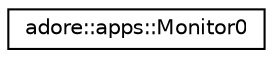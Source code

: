 digraph "Graphical Class Hierarchy"
{
 // LATEX_PDF_SIZE
  edge [fontname="Helvetica",fontsize="10",labelfontname="Helvetica",labelfontsize="10"];
  node [fontname="Helvetica",fontsize="10",shape=record];
  rankdir="LR";
  Node0 [label="adore::apps::Monitor0",height=0.2,width=0.4,color="black", fillcolor="white", style="filled",URL="$classadore_1_1apps_1_1Monitor0.html",tooltip=" "];
}
